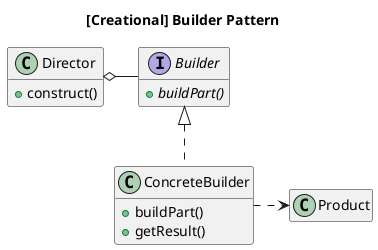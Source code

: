 @startuml

title [Creational] Builder Pattern

class Director {
    + construct()
}

interface Builder {
    + {abstract} buildPart()
}

class ConcreteBuilder {
    + buildPart()
    + getResult()
}

'class Product

hide empty members

Director o-r- Builder
Builder <|.d. ConcreteBuilder
ConcreteBuilder .r.> Product

@enduml
